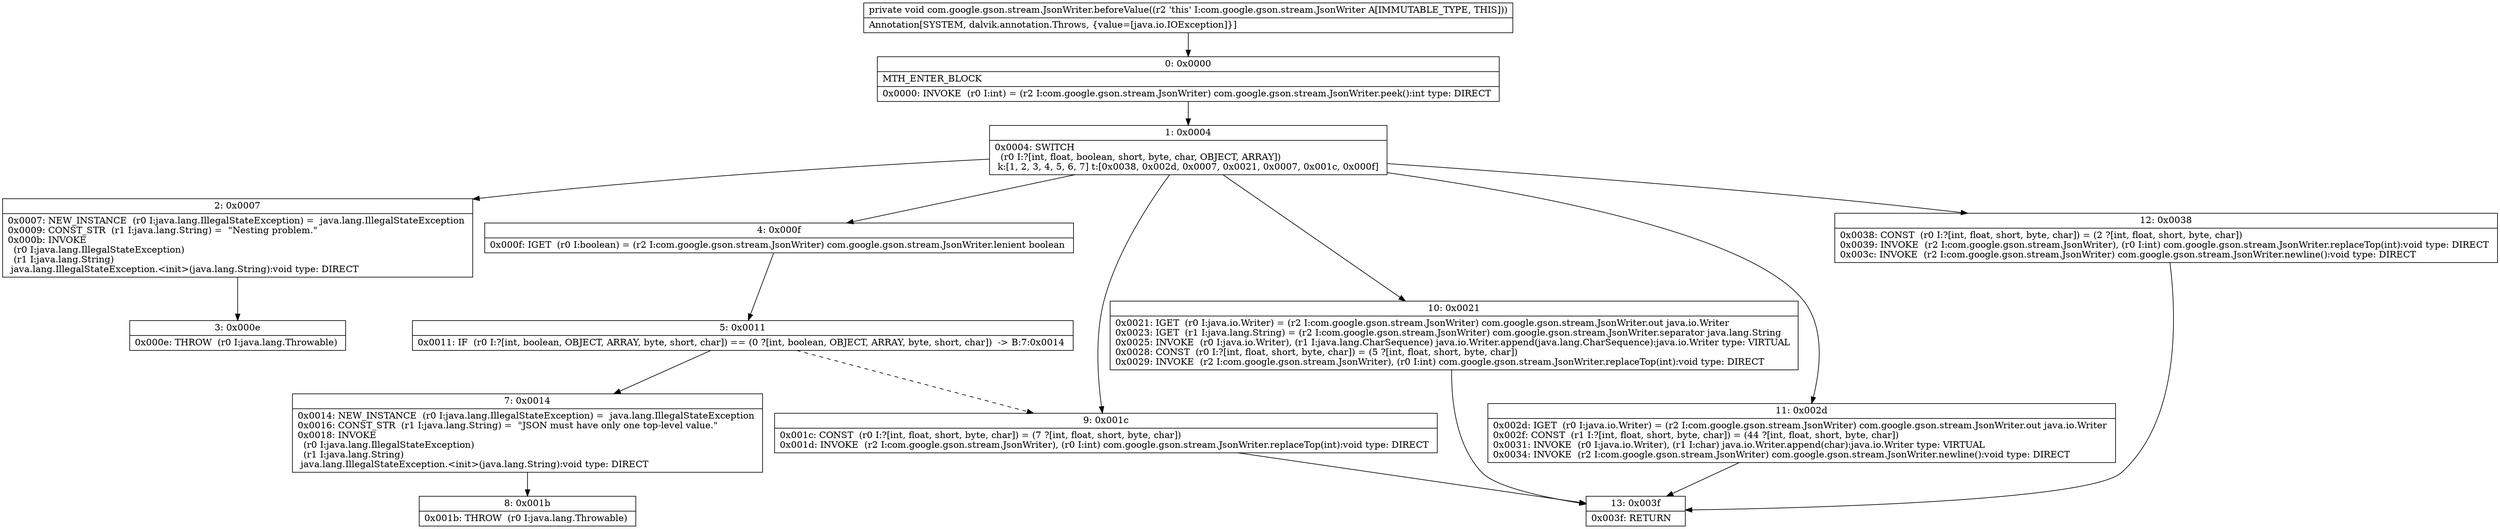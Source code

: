 digraph "CFG forcom.google.gson.stream.JsonWriter.beforeValue()V" {
Node_0 [shape=record,label="{0\:\ 0x0000|MTH_ENTER_BLOCK\l|0x0000: INVOKE  (r0 I:int) = (r2 I:com.google.gson.stream.JsonWriter) com.google.gson.stream.JsonWriter.peek():int type: DIRECT \l}"];
Node_1 [shape=record,label="{1\:\ 0x0004|0x0004: SWITCH  \l  (r0 I:?[int, float, boolean, short, byte, char, OBJECT, ARRAY])\l k:[1, 2, 3, 4, 5, 6, 7] t:[0x0038, 0x002d, 0x0007, 0x0021, 0x0007, 0x001c, 0x000f] \l}"];
Node_2 [shape=record,label="{2\:\ 0x0007|0x0007: NEW_INSTANCE  (r0 I:java.lang.IllegalStateException) =  java.lang.IllegalStateException \l0x0009: CONST_STR  (r1 I:java.lang.String) =  \"Nesting problem.\" \l0x000b: INVOKE  \l  (r0 I:java.lang.IllegalStateException)\l  (r1 I:java.lang.String)\l java.lang.IllegalStateException.\<init\>(java.lang.String):void type: DIRECT \l}"];
Node_3 [shape=record,label="{3\:\ 0x000e|0x000e: THROW  (r0 I:java.lang.Throwable) \l}"];
Node_4 [shape=record,label="{4\:\ 0x000f|0x000f: IGET  (r0 I:boolean) = (r2 I:com.google.gson.stream.JsonWriter) com.google.gson.stream.JsonWriter.lenient boolean \l}"];
Node_5 [shape=record,label="{5\:\ 0x0011|0x0011: IF  (r0 I:?[int, boolean, OBJECT, ARRAY, byte, short, char]) == (0 ?[int, boolean, OBJECT, ARRAY, byte, short, char])  \-\> B:7:0x0014 \l}"];
Node_7 [shape=record,label="{7\:\ 0x0014|0x0014: NEW_INSTANCE  (r0 I:java.lang.IllegalStateException) =  java.lang.IllegalStateException \l0x0016: CONST_STR  (r1 I:java.lang.String) =  \"JSON must have only one top\-level value.\" \l0x0018: INVOKE  \l  (r0 I:java.lang.IllegalStateException)\l  (r1 I:java.lang.String)\l java.lang.IllegalStateException.\<init\>(java.lang.String):void type: DIRECT \l}"];
Node_8 [shape=record,label="{8\:\ 0x001b|0x001b: THROW  (r0 I:java.lang.Throwable) \l}"];
Node_9 [shape=record,label="{9\:\ 0x001c|0x001c: CONST  (r0 I:?[int, float, short, byte, char]) = (7 ?[int, float, short, byte, char]) \l0x001d: INVOKE  (r2 I:com.google.gson.stream.JsonWriter), (r0 I:int) com.google.gson.stream.JsonWriter.replaceTop(int):void type: DIRECT \l}"];
Node_10 [shape=record,label="{10\:\ 0x0021|0x0021: IGET  (r0 I:java.io.Writer) = (r2 I:com.google.gson.stream.JsonWriter) com.google.gson.stream.JsonWriter.out java.io.Writer \l0x0023: IGET  (r1 I:java.lang.String) = (r2 I:com.google.gson.stream.JsonWriter) com.google.gson.stream.JsonWriter.separator java.lang.String \l0x0025: INVOKE  (r0 I:java.io.Writer), (r1 I:java.lang.CharSequence) java.io.Writer.append(java.lang.CharSequence):java.io.Writer type: VIRTUAL \l0x0028: CONST  (r0 I:?[int, float, short, byte, char]) = (5 ?[int, float, short, byte, char]) \l0x0029: INVOKE  (r2 I:com.google.gson.stream.JsonWriter), (r0 I:int) com.google.gson.stream.JsonWriter.replaceTop(int):void type: DIRECT \l}"];
Node_11 [shape=record,label="{11\:\ 0x002d|0x002d: IGET  (r0 I:java.io.Writer) = (r2 I:com.google.gson.stream.JsonWriter) com.google.gson.stream.JsonWriter.out java.io.Writer \l0x002f: CONST  (r1 I:?[int, float, short, byte, char]) = (44 ?[int, float, short, byte, char]) \l0x0031: INVOKE  (r0 I:java.io.Writer), (r1 I:char) java.io.Writer.append(char):java.io.Writer type: VIRTUAL \l0x0034: INVOKE  (r2 I:com.google.gson.stream.JsonWriter) com.google.gson.stream.JsonWriter.newline():void type: DIRECT \l}"];
Node_12 [shape=record,label="{12\:\ 0x0038|0x0038: CONST  (r0 I:?[int, float, short, byte, char]) = (2 ?[int, float, short, byte, char]) \l0x0039: INVOKE  (r2 I:com.google.gson.stream.JsonWriter), (r0 I:int) com.google.gson.stream.JsonWriter.replaceTop(int):void type: DIRECT \l0x003c: INVOKE  (r2 I:com.google.gson.stream.JsonWriter) com.google.gson.stream.JsonWriter.newline():void type: DIRECT \l}"];
Node_13 [shape=record,label="{13\:\ 0x003f|0x003f: RETURN   \l}"];
MethodNode[shape=record,label="{private void com.google.gson.stream.JsonWriter.beforeValue((r2 'this' I:com.google.gson.stream.JsonWriter A[IMMUTABLE_TYPE, THIS]))  | Annotation[SYSTEM, dalvik.annotation.Throws, \{value=[java.io.IOException]\}]\l}"];
MethodNode -> Node_0;
Node_0 -> Node_1;
Node_1 -> Node_2;
Node_1 -> Node_4;
Node_1 -> Node_9;
Node_1 -> Node_10;
Node_1 -> Node_11;
Node_1 -> Node_12;
Node_2 -> Node_3;
Node_4 -> Node_5;
Node_5 -> Node_7;
Node_5 -> Node_9[style=dashed];
Node_7 -> Node_8;
Node_9 -> Node_13;
Node_10 -> Node_13;
Node_11 -> Node_13;
Node_12 -> Node_13;
}

